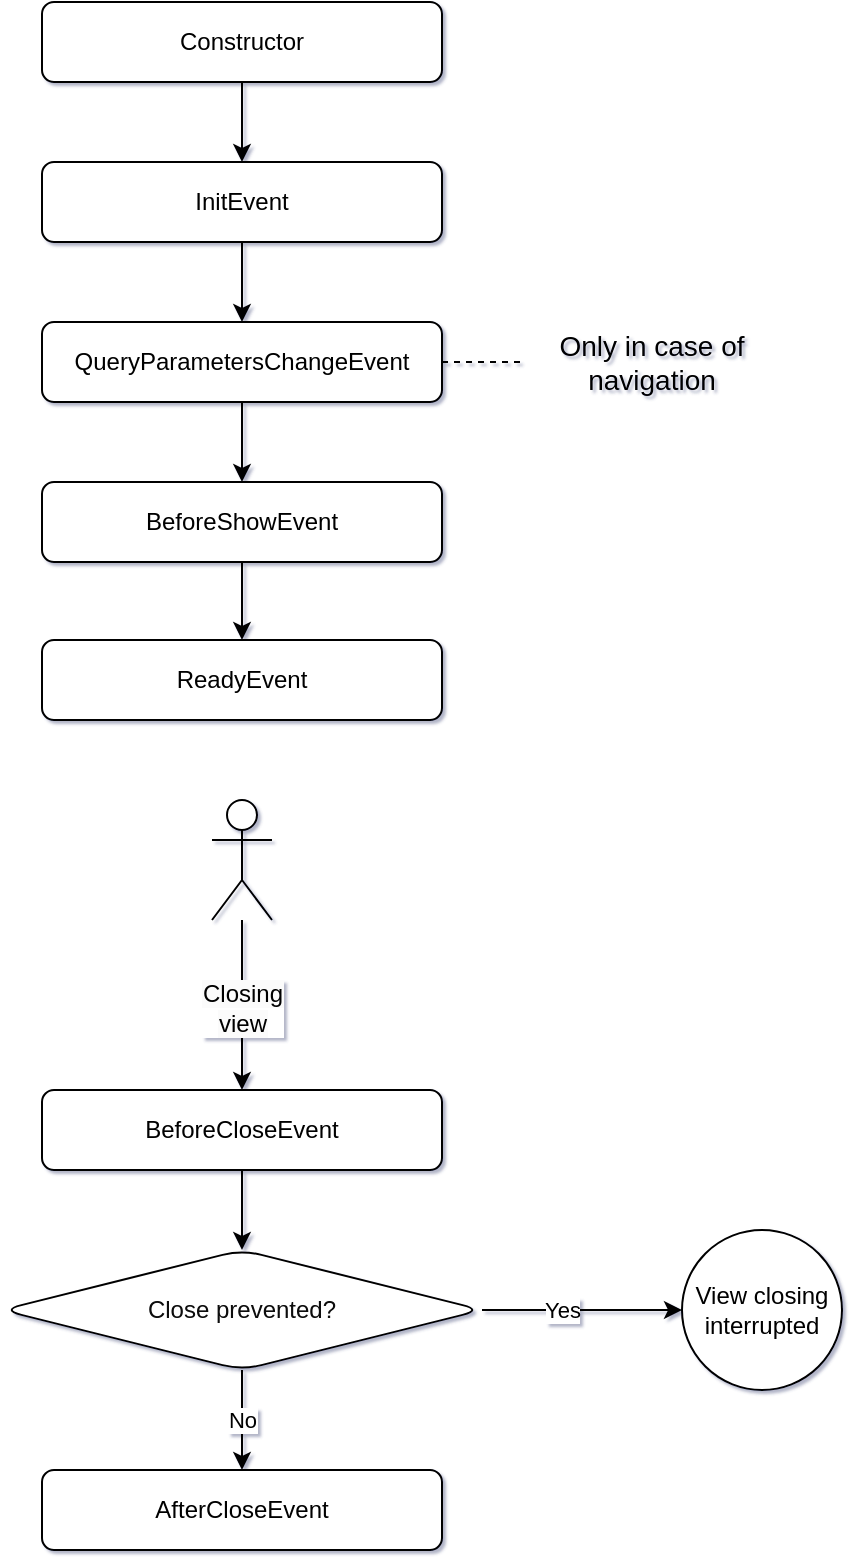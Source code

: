 <mxfile version="24.7.1" type="device">
  <diagram id="C5RBs43oDa-KdzZeNtuy" name="Page-1">
    <mxGraphModel dx="1242" dy="819" grid="1" gridSize="10" guides="1" tooltips="1" connect="1" arrows="1" fold="1" page="1" pageScale="1" pageWidth="827" pageHeight="1169" math="0" shadow="1">
      <root>
        <mxCell id="WIyWlLk6GJQsqaUBKTNV-0" />
        <mxCell id="WIyWlLk6GJQsqaUBKTNV-1" parent="WIyWlLk6GJQsqaUBKTNV-0" />
        <mxCell id="fWMs-AWbwwGjTjC42o2T-5" value="" style="edgeStyle=orthogonalEdgeStyle;rounded=0;orthogonalLoop=1;jettySize=auto;html=1;" parent="WIyWlLk6GJQsqaUBKTNV-1" source="WIyWlLk6GJQsqaUBKTNV-3" target="fWMs-AWbwwGjTjC42o2T-1" edge="1">
          <mxGeometry relative="1" as="geometry" />
        </mxCell>
        <mxCell id="WIyWlLk6GJQsqaUBKTNV-3" value="Constructor" style="rounded=1;whiteSpace=wrap;html=1;fontSize=12;glass=0;strokeWidth=1;shadow=0;" parent="WIyWlLk6GJQsqaUBKTNV-1" vertex="1">
          <mxGeometry x="240" y="41" width="200" height="40" as="geometry" />
        </mxCell>
        <mxCell id="fWMs-AWbwwGjTjC42o2T-3" value="" style="edgeStyle=orthogonalEdgeStyle;rounded=0;orthogonalLoop=1;jettySize=auto;html=1;" parent="WIyWlLk6GJQsqaUBKTNV-1" source="fWMs-AWbwwGjTjC42o2T-1" target="fWMs-AWbwwGjTjC42o2T-2" edge="1">
          <mxGeometry relative="1" as="geometry" />
        </mxCell>
        <mxCell id="fWMs-AWbwwGjTjC42o2T-1" value="InitEvent" style="rounded=1;whiteSpace=wrap;html=1;" parent="WIyWlLk6GJQsqaUBKTNV-1" vertex="1">
          <mxGeometry x="240" y="121" width="200" height="40" as="geometry" />
        </mxCell>
        <mxCell id="fWMs-AWbwwGjTjC42o2T-8" value="" style="edgeStyle=orthogonalEdgeStyle;rounded=0;orthogonalLoop=1;jettySize=auto;html=1;" parent="WIyWlLk6GJQsqaUBKTNV-1" source="fWMs-AWbwwGjTjC42o2T-2" target="fWMs-AWbwwGjTjC42o2T-7" edge="1">
          <mxGeometry relative="1" as="geometry" />
        </mxCell>
        <mxCell id="fWMs-AWbwwGjTjC42o2T-2" value="QueryParametersChangeEvent" style="whiteSpace=wrap;html=1;rounded=1;" parent="WIyWlLk6GJQsqaUBKTNV-1" vertex="1">
          <mxGeometry x="240" y="201" width="200" height="40" as="geometry" />
        </mxCell>
        <mxCell id="fWMs-AWbwwGjTjC42o2T-39" style="edgeStyle=orthogonalEdgeStyle;rounded=0;orthogonalLoop=1;jettySize=auto;html=1;entryX=0.5;entryY=0;entryDx=0;entryDy=0;" parent="WIyWlLk6GJQsqaUBKTNV-1" source="fWMs-AWbwwGjTjC42o2T-7" target="fWMs-AWbwwGjTjC42o2T-11" edge="1">
          <mxGeometry relative="1" as="geometry" />
        </mxCell>
        <mxCell id="fWMs-AWbwwGjTjC42o2T-7" value="BeforeShowEvent" style="whiteSpace=wrap;html=1;rounded=1;" parent="WIyWlLk6GJQsqaUBKTNV-1" vertex="1">
          <mxGeometry x="240" y="281" width="200" height="40" as="geometry" />
        </mxCell>
        <mxCell id="fWMs-AWbwwGjTjC42o2T-11" value="ReadyEvent" style="whiteSpace=wrap;html=1;rounded=1;" parent="WIyWlLk6GJQsqaUBKTNV-1" vertex="1">
          <mxGeometry x="240" y="360" width="200" height="40" as="geometry" />
        </mxCell>
        <mxCell id="BLMlpl0zYS9kHrcX5G3V-9" style="edgeStyle=orthogonalEdgeStyle;rounded=0;orthogonalLoop=1;jettySize=auto;html=1;entryX=0.5;entryY=0;entryDx=0;entryDy=0;" edge="1" parent="WIyWlLk6GJQsqaUBKTNV-1" source="BLMlpl0zYS9kHrcX5G3V-8" target="BLMlpl0zYS9kHrcX5G3V-12">
          <mxGeometry relative="1" as="geometry">
            <mxPoint x="340" y="600" as="targetPoint" />
          </mxGeometry>
        </mxCell>
        <mxCell id="BLMlpl0zYS9kHrcX5G3V-10" value="&lt;span style=&quot;font-size: 12px; text-wrap: wrap; background-color: rgb(251, 251, 251);&quot;&gt;Closing view&lt;/span&gt;" style="edgeLabel;html=1;align=center;verticalAlign=middle;resizable=0;points=[];" vertex="1" connectable="0" parent="BLMlpl0zYS9kHrcX5G3V-9">
          <mxGeometry x="-0.162" y="2" relative="1" as="geometry">
            <mxPoint x="-2" y="8" as="offset" />
          </mxGeometry>
        </mxCell>
        <mxCell id="BLMlpl0zYS9kHrcX5G3V-8" value="" style="shape=umlActor;verticalLabelPosition=bottom;verticalAlign=top;html=1;outlineConnect=0;" vertex="1" parent="WIyWlLk6GJQsqaUBKTNV-1">
          <mxGeometry x="325" y="440" width="30" height="60" as="geometry" />
        </mxCell>
        <mxCell id="BLMlpl0zYS9kHrcX5G3V-11" style="edgeStyle=orthogonalEdgeStyle;rounded=0;orthogonalLoop=1;jettySize=auto;html=1;entryX=0.5;entryY=0;entryDx=0;entryDy=0;" edge="1" parent="WIyWlLk6GJQsqaUBKTNV-1" source="BLMlpl0zYS9kHrcX5G3V-12" target="BLMlpl0zYS9kHrcX5G3V-17">
          <mxGeometry relative="1" as="geometry" />
        </mxCell>
        <mxCell id="BLMlpl0zYS9kHrcX5G3V-12" value="BeforeCloseEvent" style="whiteSpace=wrap;html=1;rounded=1;" vertex="1" parent="WIyWlLk6GJQsqaUBKTNV-1">
          <mxGeometry x="240" y="585" width="200" height="40" as="geometry" />
        </mxCell>
        <mxCell id="BLMlpl0zYS9kHrcX5G3V-13" value="AfterCloseEvent" style="whiteSpace=wrap;html=1;rounded=1;" vertex="1" parent="WIyWlLk6GJQsqaUBKTNV-1">
          <mxGeometry x="240" y="775" width="200" height="40" as="geometry" />
        </mxCell>
        <mxCell id="BLMlpl0zYS9kHrcX5G3V-14" value="No" style="edgeStyle=orthogonalEdgeStyle;rounded=0;orthogonalLoop=1;jettySize=auto;html=1;entryX=0.5;entryY=0;entryDx=0;entryDy=0;" edge="1" parent="WIyWlLk6GJQsqaUBKTNV-1" source="BLMlpl0zYS9kHrcX5G3V-17" target="BLMlpl0zYS9kHrcX5G3V-13">
          <mxGeometry relative="1" as="geometry" />
        </mxCell>
        <mxCell id="BLMlpl0zYS9kHrcX5G3V-15" style="edgeStyle=orthogonalEdgeStyle;rounded=0;orthogonalLoop=1;jettySize=auto;html=1;entryX=0;entryY=0.5;entryDx=0;entryDy=0;" edge="1" parent="WIyWlLk6GJQsqaUBKTNV-1" source="BLMlpl0zYS9kHrcX5G3V-17" target="BLMlpl0zYS9kHrcX5G3V-18">
          <mxGeometry relative="1" as="geometry" />
        </mxCell>
        <mxCell id="BLMlpl0zYS9kHrcX5G3V-16" value="Yes" style="edgeLabel;html=1;align=center;verticalAlign=middle;resizable=0;points=[];" vertex="1" connectable="0" parent="BLMlpl0zYS9kHrcX5G3V-15">
          <mxGeometry x="-0.02" y="-1" relative="1" as="geometry">
            <mxPoint x="-9" y="-1" as="offset" />
          </mxGeometry>
        </mxCell>
        <mxCell id="BLMlpl0zYS9kHrcX5G3V-17" value="&lt;div style=&quot;background-color:#ffffff;color:#080808&quot;&gt;&lt;pre style=&quot;&quot;&gt;&lt;font style=&quot;font-size: 12px;&quot; face=&quot;Helvetica&quot;&gt;Close prevented?&lt;/font&gt;&lt;/pre&gt;&lt;/div&gt;" style="rhombus;whiteSpace=wrap;html=1;rounded=1;" vertex="1" parent="WIyWlLk6GJQsqaUBKTNV-1">
          <mxGeometry x="220" y="665" width="240" height="60" as="geometry" />
        </mxCell>
        <mxCell id="BLMlpl0zYS9kHrcX5G3V-18" value="View closing interrupted" style="ellipse;whiteSpace=wrap;html=1;rounded=1;" vertex="1" parent="WIyWlLk6GJQsqaUBKTNV-1">
          <mxGeometry x="560" y="655" width="80" height="80" as="geometry" />
        </mxCell>
        <mxCell id="BLMlpl0zYS9kHrcX5G3V-19" value="" style="endArrow=none;dashed=1;html=1;rounded=0;exitX=1;exitY=0.5;exitDx=0;exitDy=0;entryX=0;entryY=0.5;entryDx=0;entryDy=0;" edge="1" parent="WIyWlLk6GJQsqaUBKTNV-1" source="fWMs-AWbwwGjTjC42o2T-2" target="BLMlpl0zYS9kHrcX5G3V-20">
          <mxGeometry width="50" height="50" relative="1" as="geometry">
            <mxPoint x="570" y="260" as="sourcePoint" />
            <mxPoint x="530" y="230" as="targetPoint" />
          </mxGeometry>
        </mxCell>
        <mxCell id="BLMlpl0zYS9kHrcX5G3V-20" value="Only in case of navigation" style="text;html=1;align=center;verticalAlign=middle;whiteSpace=wrap;rounded=0;fontSize=14;" vertex="1" parent="WIyWlLk6GJQsqaUBKTNV-1">
          <mxGeometry x="480" y="189" width="130" height="64" as="geometry" />
        </mxCell>
      </root>
    </mxGraphModel>
  </diagram>
</mxfile>
